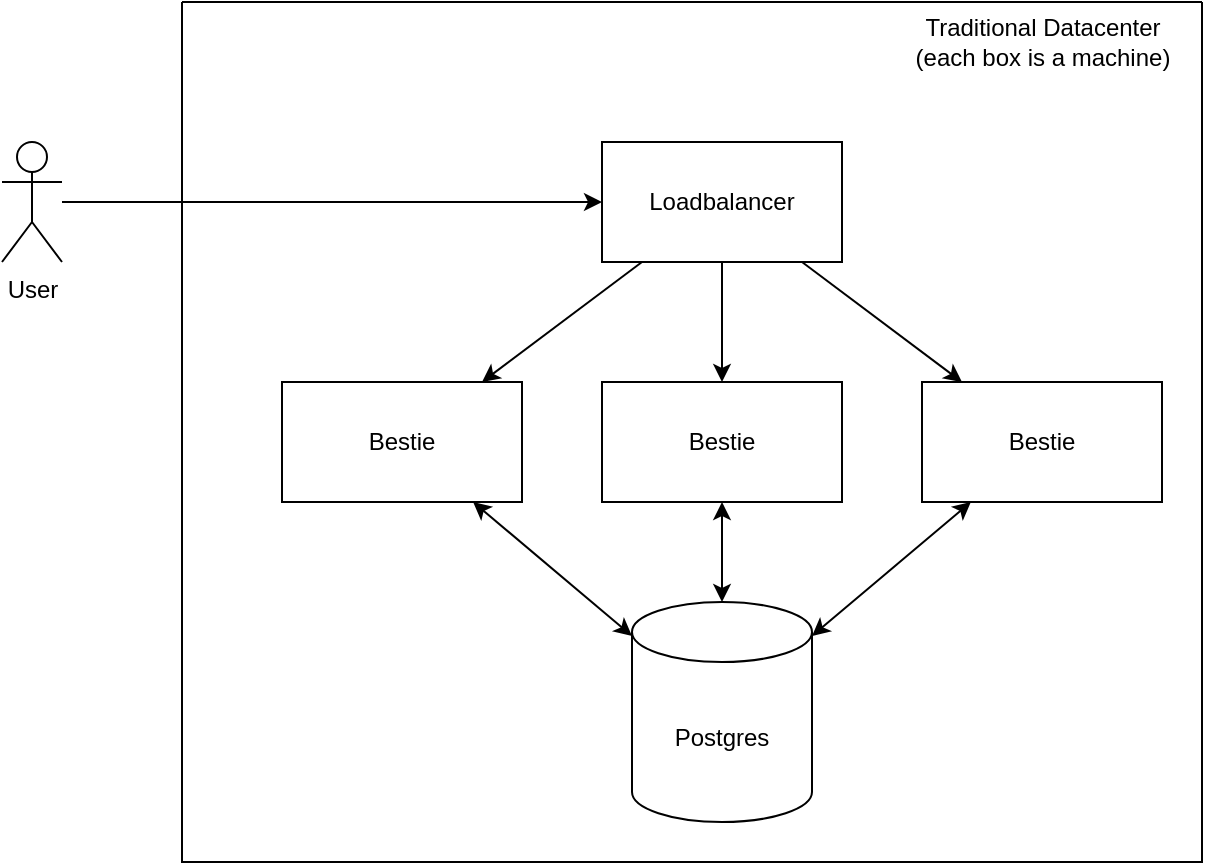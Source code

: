 <mxfile version="18.0.1" type="github">
  <diagram id="KoOdg2N1i1upjq5eEogs" name="Page-1">
    <mxGraphModel dx="786" dy="1161" grid="1" gridSize="10" guides="1" tooltips="1" connect="1" arrows="1" fold="1" page="1" pageScale="1" pageWidth="850" pageHeight="1100" math="0" shadow="0">
      <root>
        <mxCell id="0" />
        <mxCell id="1" parent="0" />
        <mxCell id="j9Hijhqab_qyBpmQSOof-2" value="Bestie" style="rounded=0;whiteSpace=wrap;html=1;" parent="1" vertex="1">
          <mxGeometry x="240" y="420" width="120" height="60" as="geometry" />
        </mxCell>
        <mxCell id="j9Hijhqab_qyBpmQSOof-3" value="Bestie" style="rounded=0;whiteSpace=wrap;html=1;" parent="1" vertex="1">
          <mxGeometry x="400" y="420" width="120" height="60" as="geometry" />
        </mxCell>
        <mxCell id="j9Hijhqab_qyBpmQSOof-4" value="Bestie" style="rounded=0;whiteSpace=wrap;html=1;" parent="1" vertex="1">
          <mxGeometry x="560" y="420" width="120" height="60" as="geometry" />
        </mxCell>
        <mxCell id="j9Hijhqab_qyBpmQSOof-5" value="Loadbalancer" style="rounded=0;whiteSpace=wrap;html=1;" parent="1" vertex="1">
          <mxGeometry x="400" y="300" width="120" height="60" as="geometry" />
        </mxCell>
        <mxCell id="j9Hijhqab_qyBpmQSOof-20" value="" style="edgeStyle=orthogonalEdgeStyle;rounded=0;orthogonalLoop=1;jettySize=auto;html=1;" parent="1" source="j9Hijhqab_qyBpmQSOof-9" target="j9Hijhqab_qyBpmQSOof-5" edge="1">
          <mxGeometry relative="1" as="geometry" />
        </mxCell>
        <mxCell id="j9Hijhqab_qyBpmQSOof-9" value="User" style="shape=umlActor;verticalLabelPosition=bottom;verticalAlign=top;html=1;outlineConnect=0;" parent="1" vertex="1">
          <mxGeometry x="100" y="300" width="30" height="60" as="geometry" />
        </mxCell>
        <mxCell id="j9Hijhqab_qyBpmQSOof-11" value="" style="endArrow=classic;startArrow=classic;html=1;rounded=0;" parent="1" source="j9Hijhqab_qyBpmQSOof-2" target="j9Hijhqab_qyBpmQSOof-1" edge="1">
          <mxGeometry width="50" height="50" relative="1" as="geometry">
            <mxPoint x="400" y="620" as="sourcePoint" />
            <mxPoint x="450" y="570" as="targetPoint" />
          </mxGeometry>
        </mxCell>
        <mxCell id="j9Hijhqab_qyBpmQSOof-12" value="" style="endArrow=classic;startArrow=classic;html=1;rounded=0;" parent="1" source="j9Hijhqab_qyBpmQSOof-3" target="j9Hijhqab_qyBpmQSOof-1" edge="1">
          <mxGeometry width="50" height="50" relative="1" as="geometry">
            <mxPoint x="400" y="620" as="sourcePoint" />
            <mxPoint x="450" y="570" as="targetPoint" />
          </mxGeometry>
        </mxCell>
        <mxCell id="j9Hijhqab_qyBpmQSOof-13" value="" style="endArrow=classic;startArrow=classic;html=1;rounded=0;" parent="1" source="j9Hijhqab_qyBpmQSOof-4" target="j9Hijhqab_qyBpmQSOof-1" edge="1">
          <mxGeometry width="50" height="50" relative="1" as="geometry">
            <mxPoint x="400" y="620" as="sourcePoint" />
            <mxPoint x="450" y="570" as="targetPoint" />
          </mxGeometry>
        </mxCell>
        <mxCell id="j9Hijhqab_qyBpmQSOof-16" value="" style="endArrow=classic;html=1;rounded=0;" parent="1" source="j9Hijhqab_qyBpmQSOof-5" target="j9Hijhqab_qyBpmQSOof-2" edge="1">
          <mxGeometry width="50" height="50" relative="1" as="geometry">
            <mxPoint x="400" y="620" as="sourcePoint" />
            <mxPoint x="450" y="570" as="targetPoint" />
          </mxGeometry>
        </mxCell>
        <mxCell id="j9Hijhqab_qyBpmQSOof-17" value="" style="endArrow=classic;html=1;rounded=0;" parent="1" source="j9Hijhqab_qyBpmQSOof-5" target="j9Hijhqab_qyBpmQSOof-3" edge="1">
          <mxGeometry width="50" height="50" relative="1" as="geometry">
            <mxPoint x="400" y="620" as="sourcePoint" />
            <mxPoint x="450" y="570" as="targetPoint" />
          </mxGeometry>
        </mxCell>
        <mxCell id="j9Hijhqab_qyBpmQSOof-18" value="" style="endArrow=classic;html=1;rounded=0;" parent="1" source="j9Hijhqab_qyBpmQSOof-5" target="j9Hijhqab_qyBpmQSOof-4" edge="1">
          <mxGeometry width="50" height="50" relative="1" as="geometry">
            <mxPoint x="400" y="620" as="sourcePoint" />
            <mxPoint x="450" y="570" as="targetPoint" />
          </mxGeometry>
        </mxCell>
        <mxCell id="j9Hijhqab_qyBpmQSOof-21" value="" style="swimlane;startSize=0;" parent="1" vertex="1">
          <mxGeometry x="190" y="230" width="510" height="430" as="geometry">
            <mxRectangle x="220" y="280" width="50" height="40" as="alternateBounds" />
          </mxGeometry>
        </mxCell>
        <mxCell id="j9Hijhqab_qyBpmQSOof-1" value="Postgres" style="shape=cylinder3;whiteSpace=wrap;html=1;boundedLbl=1;backgroundOutline=1;size=15;" parent="j9Hijhqab_qyBpmQSOof-21" vertex="1">
          <mxGeometry x="225" y="300" width="90" height="110" as="geometry" />
        </mxCell>
        <mxCell id="j9Hijhqab_qyBpmQSOof-22" value="Traditional Datacenter&lt;br&gt;(each box is a machine)" style="text;html=1;align=center;verticalAlign=middle;resizable=0;points=[];autosize=1;strokeColor=none;fillColor=none;" parent="j9Hijhqab_qyBpmQSOof-21" vertex="1">
          <mxGeometry x="360" y="5" width="140" height="30" as="geometry" />
        </mxCell>
      </root>
    </mxGraphModel>
  </diagram>
</mxfile>
